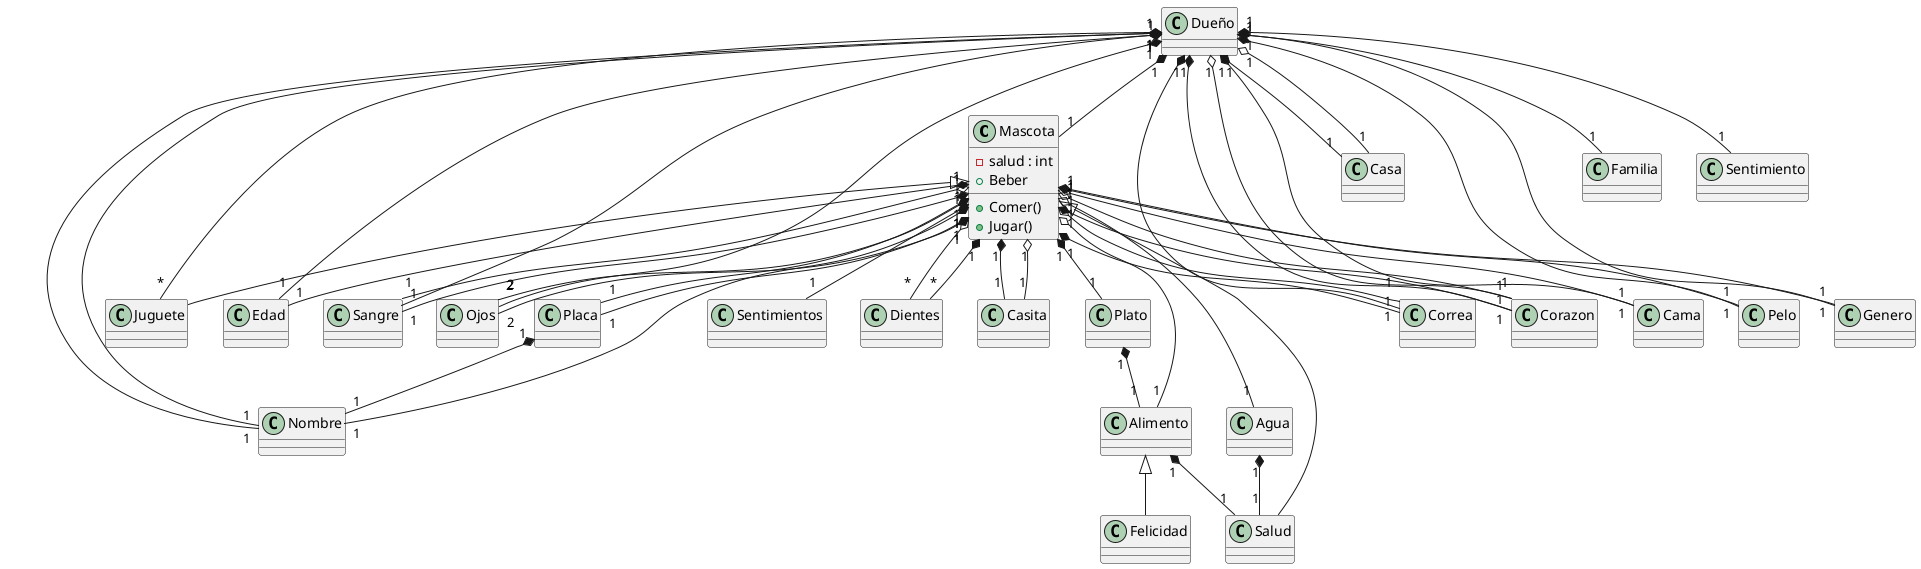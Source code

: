 @startuml mascota
class Mascota{
    - salud : int
    + Comer()
    + Beber 
    + Jugar()
}
class Alimento
class Salud
class Dueño
class Juguete
class Agua
class Sentimientos
class Nombre
class Edad
class Felicidad
class Sangre
class Dientes
class Ojos
class Corazon
class Cama
class Plato
class Pelo
class Casa
class Casita
class Correa
class Placa
class Genero
class Familia


Dueño "1" *-- "1" Cama
Dueño "1" *-- "1" Familia
Dueño "1" *-- "1" Corazon
Mascota "1" *-- "1" Corazon
Dueño "1" o-- "1" Corazon
Mascota "1" o-- "1" Corazon
Dueño "1" *-- "1" Nombre
Mascota "1" *-- "1" Genero
Mascota "1" *-- "1" Pelo
Mascota "1" *-- "1" Placa
Mascota "1" o-- "1" Placa
Dueño "1" *-- "1" Pelo
Placa "1" *-- "1" Nombre
Mascota "1" *-- "1" Correa
Mascota "1" *-- "1" Casita
Mascota "1" o-- "1" Casita
Mascota "1" o-- "1" Correa
Dueño "1" *-- "1" Correa
Dueño "1" *-- "1" Casa
Dueño "1" o-- "1"Casa
Dueño "1" *-- "1" Genero
Mascota "1" o-- "1" Sangre
Mascota "1" o-- "*" Dientes
Mascota "1" *-- "*" Dientes
Mascota "1" *-- "1" Sangre
Mascota "1" o-- "2" Ojos
Mascota "1" *-- "2" Ojos
Mascota "1" o-- "1" Cama
Mascota "1" *-- "1" Plato
Plato "1" *-- "1" Alimento
Mascota "1" o-- "1" Alimento
Mascota <|-- Salud
Mascota "1" o-- "1" Agua
Mascota <|-- Juguete
Mascota "1" *-- "1" Edad
Dueño "1" *-- "2" Ojos
Dueño "1" *-- "1" Sangre
Dueño "1" *-- "1" Mascota
Dueño "1" *-- "1" Nombre
Mascota "1" *-- "1" Nombre
Dueño "1" *-- "*" Juguete
Alimento <|-- Felicidad
Mascota "1" *-- "1" Sentimientos
Agua "1" *-- "1" Salud
Alimento "1" *-- "1" Salud
Dueño "1" *-- "1" Sentimiento 
Dueño "1" *-- "1" Edad


@enduml
